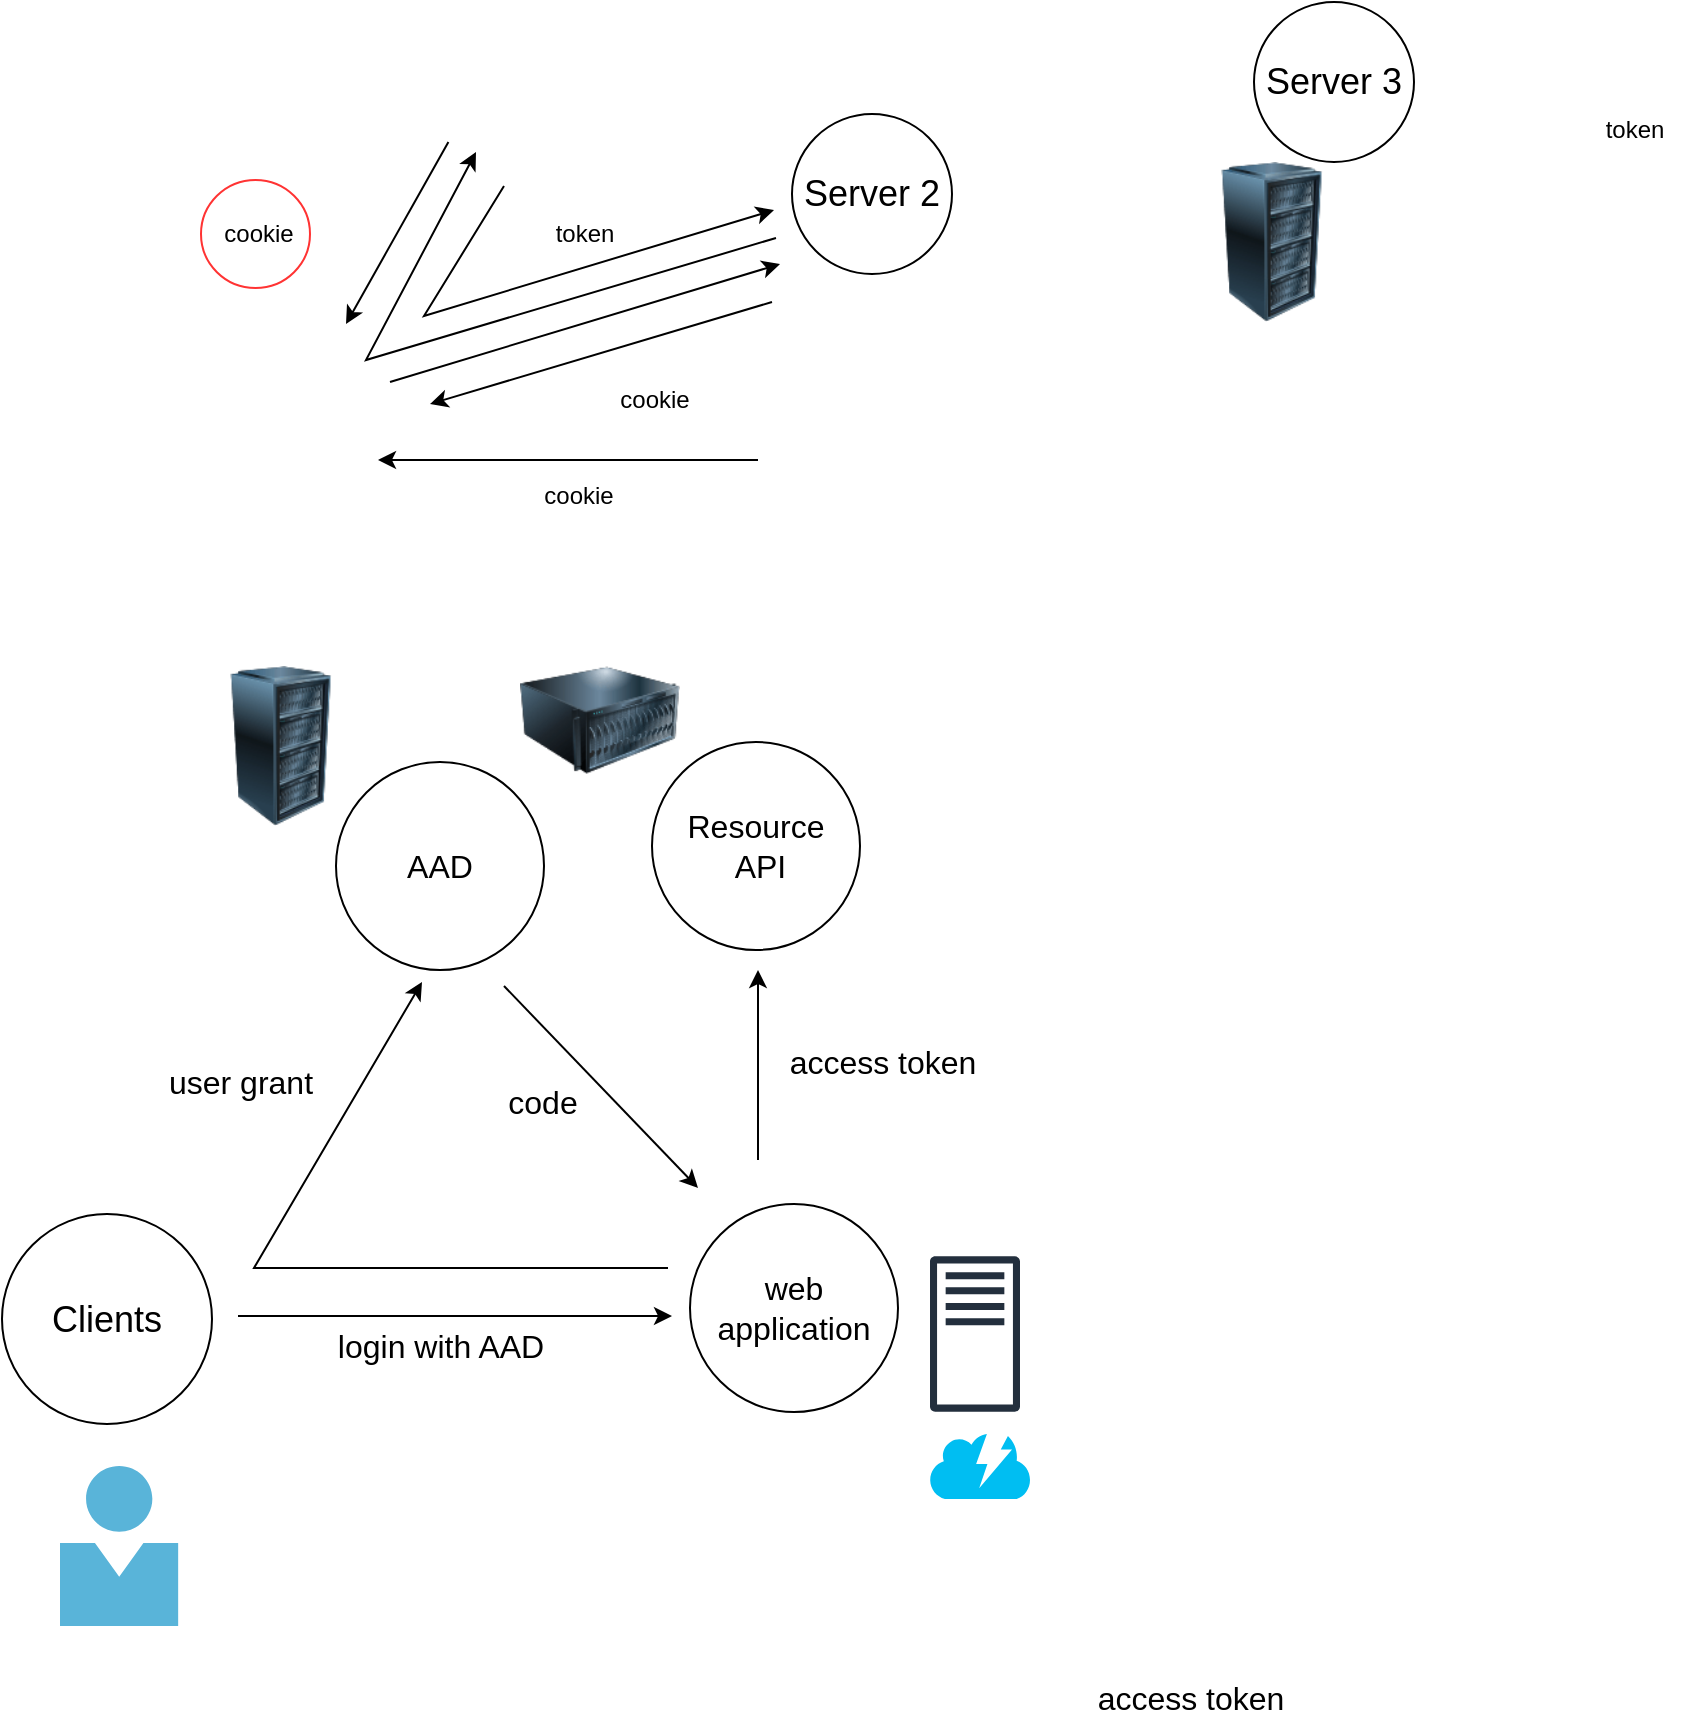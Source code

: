 <mxfile version="20.0.4" type="github">
  <diagram id="tzK2O9EjQciMJNp18Kq7" name="Page-1">
    <mxGraphModel dx="1140" dy="706" grid="0" gridSize="10" guides="1" tooltips="1" connect="1" arrows="1" fold="1" page="1" pageScale="1" pageWidth="827" pageHeight="1169" math="0" shadow="0">
      <root>
        <mxCell id="0" />
        <mxCell id="1" parent="0" />
        <mxCell id="w8V7xLbeXECEIMAKhK_5-25" value="" style="ellipse;whiteSpace=wrap;html=1;strokeColor=#FF3333;" vertex="1" parent="1">
          <mxGeometry x="217.5" y="176" width="54.5" height="54" as="geometry" />
        </mxCell>
        <mxCell id="yg9Hq4c3Kw72aAmTzXiw-2" value="&lt;font style=&quot;font-size: 18px;&quot;&gt;Clients&lt;/font&gt;" style="ellipse;whiteSpace=wrap;html=1;aspect=fixed;" parent="1" vertex="1">
          <mxGeometry x="118" y="693" width="105" height="105" as="geometry" />
        </mxCell>
        <mxCell id="yg9Hq4c3Kw72aAmTzXiw-3" value="" style="sketch=0;aspect=fixed;html=1;points=[];align=center;image;fontSize=12;image=img/lib/mscae/Person.svg;" parent="1" vertex="1">
          <mxGeometry x="147" y="819" width="59.2" height="80" as="geometry" />
        </mxCell>
        <mxCell id="yg9Hq4c3Kw72aAmTzXiw-5" value="&lt;font style=&quot;font-size: 18px;&quot;&gt;Server 2&lt;/font&gt;" style="ellipse;whiteSpace=wrap;html=1;aspect=fixed;" parent="1" vertex="1">
          <mxGeometry x="513" y="143" width="80" height="80" as="geometry" />
        </mxCell>
        <mxCell id="yg9Hq4c3Kw72aAmTzXiw-8" value="" style="image;html=1;image=img/lib/clip_art/computers/Server_Rack_128x128.png;fontSize=23;" parent="1" vertex="1">
          <mxGeometry x="217.5" y="419" width="80" height="80" as="geometry" />
        </mxCell>
        <mxCell id="yg9Hq4c3Kw72aAmTzXiw-10" value="&lt;font style=&quot;font-size: 18px;&quot;&gt;Server 3&lt;/font&gt;" style="ellipse;whiteSpace=wrap;html=1;aspect=fixed;" parent="1" vertex="1">
          <mxGeometry x="744" y="87" width="80" height="80" as="geometry" />
        </mxCell>
        <mxCell id="BiNyE8IDNA2KiPy13FJ4-2" value="&lt;font style=&quot;font-size: 16px;&quot;&gt;web application&lt;/font&gt;" style="ellipse;whiteSpace=wrap;html=1;aspect=fixed;" parent="1" vertex="1">
          <mxGeometry x="462" y="688" width="104" height="104" as="geometry" />
        </mxCell>
        <mxCell id="BiNyE8IDNA2KiPy13FJ4-5" value="" style="image;html=1;image=img/lib/clip_art/computers/Server_Rack_128x128.png;fontSize=23;" parent="1" vertex="1">
          <mxGeometry x="713" y="167" width="80" height="80" as="geometry" />
        </mxCell>
        <mxCell id="w8V7xLbeXECEIMAKhK_5-8" value="token" style="text;html=1;align=center;verticalAlign=middle;resizable=0;points=[];autosize=1;strokeColor=none;fillColor=none;" vertex="1" parent="1">
          <mxGeometry x="910" y="138" width="47" height="26" as="geometry" />
        </mxCell>
        <mxCell id="w8V7xLbeXECEIMAKhK_5-9" value="cookie" style="text;html=1;align=center;verticalAlign=middle;resizable=0;points=[];autosize=1;strokeColor=none;fillColor=none;" vertex="1" parent="1">
          <mxGeometry x="379.5" y="321" width="53" height="26" as="geometry" />
        </mxCell>
        <mxCell id="w8V7xLbeXECEIMAKhK_5-20" value="" style="endArrow=classic;html=1;rounded=0;" edge="1" parent="1">
          <mxGeometry width="50" height="50" relative="1" as="geometry">
            <mxPoint x="496" y="316" as="sourcePoint" />
            <mxPoint x="306" y="316" as="targetPoint" />
          </mxGeometry>
        </mxCell>
        <mxCell id="w8V7xLbeXECEIMAKhK_5-21" value="" style="endArrow=classic;html=1;rounded=0;" edge="1" parent="1">
          <mxGeometry width="50" height="50" relative="1" as="geometry">
            <mxPoint x="341.2" y="157" as="sourcePoint" />
            <mxPoint x="290" y="248" as="targetPoint" />
          </mxGeometry>
        </mxCell>
        <mxCell id="w8V7xLbeXECEIMAKhK_5-22" value="cookie" style="text;html=1;align=center;verticalAlign=middle;resizable=0;points=[];autosize=1;strokeColor=none;fillColor=none;" vertex="1" parent="1">
          <mxGeometry x="219" y="190" width="53" height="26" as="geometry" />
        </mxCell>
        <mxCell id="w8V7xLbeXECEIMAKhK_5-23" value="" style="endArrow=classic;html=1;rounded=0;" edge="1" parent="1">
          <mxGeometry width="50" height="50" relative="1" as="geometry">
            <mxPoint x="312" y="277" as="sourcePoint" />
            <mxPoint x="507" y="218" as="targetPoint" />
          </mxGeometry>
        </mxCell>
        <mxCell id="w8V7xLbeXECEIMAKhK_5-24" value="" style="endArrow=classic;html=1;rounded=0;" edge="1" parent="1">
          <mxGeometry width="50" height="50" relative="1" as="geometry">
            <mxPoint x="505" y="205" as="sourcePoint" />
            <mxPoint x="355" y="162" as="targetPoint" />
            <Array as="points">
              <mxPoint x="300" y="266" />
            </Array>
          </mxGeometry>
        </mxCell>
        <mxCell id="w8V7xLbeXECEIMAKhK_5-26" value="" style="endArrow=classic;html=1;rounded=0;" edge="1" parent="1">
          <mxGeometry width="50" height="50" relative="1" as="geometry">
            <mxPoint x="369" y="179" as="sourcePoint" />
            <mxPoint x="504" y="191" as="targetPoint" />
            <Array as="points">
              <mxPoint x="329" y="244" />
            </Array>
          </mxGeometry>
        </mxCell>
        <mxCell id="w8V7xLbeXECEIMAKhK_5-27" value="token" style="text;html=1;align=center;verticalAlign=middle;resizable=0;points=[];autosize=1;strokeColor=none;fillColor=none;" vertex="1" parent="1">
          <mxGeometry x="385.5" y="190" width="47" height="26" as="geometry" />
        </mxCell>
        <mxCell id="w8V7xLbeXECEIMAKhK_5-28" value="" style="endArrow=classic;html=1;rounded=0;" edge="1" parent="1">
          <mxGeometry width="50" height="50" relative="1" as="geometry">
            <mxPoint x="503" y="237" as="sourcePoint" />
            <mxPoint x="332" y="288" as="targetPoint" />
          </mxGeometry>
        </mxCell>
        <mxCell id="w8V7xLbeXECEIMAKhK_5-29" value="cookie" style="text;html=1;align=center;verticalAlign=middle;resizable=0;points=[];autosize=1;strokeColor=none;fillColor=none;" vertex="1" parent="1">
          <mxGeometry x="417" y="273" width="53" height="26" as="geometry" />
        </mxCell>
        <mxCell id="w8V7xLbeXECEIMAKhK_5-30" value="" style="endArrow=classic;html=1;rounded=0;fontSize=16;" edge="1" parent="1">
          <mxGeometry width="50" height="50" relative="1" as="geometry">
            <mxPoint x="236" y="744" as="sourcePoint" />
            <mxPoint x="453" y="744" as="targetPoint" />
          </mxGeometry>
        </mxCell>
        <mxCell id="w8V7xLbeXECEIMAKhK_5-31" value="&lt;font style=&quot;font-size: 16px;&quot;&gt;AAD&lt;/font&gt;" style="ellipse;whiteSpace=wrap;html=1;aspect=fixed;" vertex="1" parent="1">
          <mxGeometry x="285" y="467" width="104" height="104" as="geometry" />
        </mxCell>
        <mxCell id="w8V7xLbeXECEIMAKhK_5-32" value="" style="endArrow=classic;html=1;rounded=0;fontSize=16;" edge="1" parent="1">
          <mxGeometry width="50" height="50" relative="1" as="geometry">
            <mxPoint x="451" y="720" as="sourcePoint" />
            <mxPoint x="328" y="577" as="targetPoint" />
            <Array as="points">
              <mxPoint x="244" y="720" />
            </Array>
          </mxGeometry>
        </mxCell>
        <mxCell id="w8V7xLbeXECEIMAKhK_5-33" value="login with AAD" style="text;html=1;align=center;verticalAlign=middle;resizable=0;points=[];autosize=1;strokeColor=none;fillColor=none;fontSize=16;" vertex="1" parent="1">
          <mxGeometry x="276.5" y="743" width="121" height="31" as="geometry" />
        </mxCell>
        <mxCell id="w8V7xLbeXECEIMAKhK_5-37" value="" style="endArrow=classic;html=1;rounded=0;fontSize=16;" edge="1" parent="1">
          <mxGeometry width="50" height="50" relative="1" as="geometry">
            <mxPoint x="369" y="579" as="sourcePoint" />
            <mxPoint x="466" y="680" as="targetPoint" />
          </mxGeometry>
        </mxCell>
        <mxCell id="w8V7xLbeXECEIMAKhK_5-38" value="user grant" style="text;html=1;align=center;verticalAlign=middle;resizable=0;points=[];autosize=1;strokeColor=none;fillColor=none;fontSize=16;" vertex="1" parent="1">
          <mxGeometry x="192" y="611" width="90" height="31" as="geometry" />
        </mxCell>
        <mxCell id="w8V7xLbeXECEIMAKhK_5-39" value="code" style="text;html=1;align=center;verticalAlign=middle;resizable=0;points=[];autosize=1;strokeColor=none;fillColor=none;fontSize=16;" vertex="1" parent="1">
          <mxGeometry x="361" y="621" width="53" height="31" as="geometry" />
        </mxCell>
        <mxCell id="w8V7xLbeXECEIMAKhK_5-40" value="" style="endArrow=classic;html=1;rounded=0;fontSize=16;" edge="1" parent="1">
          <mxGeometry width="50" height="50" relative="1" as="geometry">
            <mxPoint x="496" y="666" as="sourcePoint" />
            <mxPoint x="496" y="571" as="targetPoint" />
          </mxGeometry>
        </mxCell>
        <mxCell id="w8V7xLbeXECEIMAKhK_5-42" value="access token" style="text;html=1;align=center;verticalAlign=middle;resizable=0;points=[];autosize=1;strokeColor=none;fillColor=none;fontSize=16;" vertex="1" parent="1">
          <mxGeometry x="656" y="919" width="111" height="31" as="geometry" />
        </mxCell>
        <mxCell id="w8V7xLbeXECEIMAKhK_5-43" value="&lt;span style=&quot;font-size: 16px;&quot;&gt;Resource&lt;br&gt;&amp;nbsp;API&lt;/span&gt;" style="ellipse;whiteSpace=wrap;html=1;aspect=fixed;" vertex="1" parent="1">
          <mxGeometry x="443" y="457" width="104" height="104" as="geometry" />
        </mxCell>
        <mxCell id="w8V7xLbeXECEIMAKhK_5-44" value="access token" style="text;html=1;align=center;verticalAlign=middle;resizable=0;points=[];autosize=1;strokeColor=none;fillColor=none;fontSize=16;" vertex="1" parent="1">
          <mxGeometry x="502" y="601" width="111" height="31" as="geometry" />
        </mxCell>
        <mxCell id="w8V7xLbeXECEIMAKhK_5-45" value="" style="image;html=1;image=img/lib/clip_art/computers/Server_128x128.png;fontSize=16;strokeColor=#FF3333;" vertex="1" parent="1">
          <mxGeometry x="377" y="406" width="80" height="80" as="geometry" />
        </mxCell>
        <mxCell id="w8V7xLbeXECEIMAKhK_5-46" value="" style="sketch=0;outlineConnect=0;fontColor=#232F3E;gradientColor=none;fillColor=#232F3D;strokeColor=none;dashed=0;verticalLabelPosition=bottom;verticalAlign=top;align=center;html=1;fontSize=12;fontStyle=0;aspect=fixed;pointerEvents=1;shape=mxgraph.aws4.traditional_server;" vertex="1" parent="1">
          <mxGeometry x="582" y="714" width="45" height="78" as="geometry" />
        </mxCell>
        <mxCell id="w8V7xLbeXECEIMAKhK_5-47" value="" style="verticalLabelPosition=bottom;html=1;verticalAlign=top;align=center;strokeColor=none;fillColor=#00BEF2;shape=mxgraph.azure.content_delivery_network;fontSize=16;" vertex="1" parent="1">
          <mxGeometry x="582" y="803" width="50" height="32.5" as="geometry" />
        </mxCell>
      </root>
    </mxGraphModel>
  </diagram>
</mxfile>

